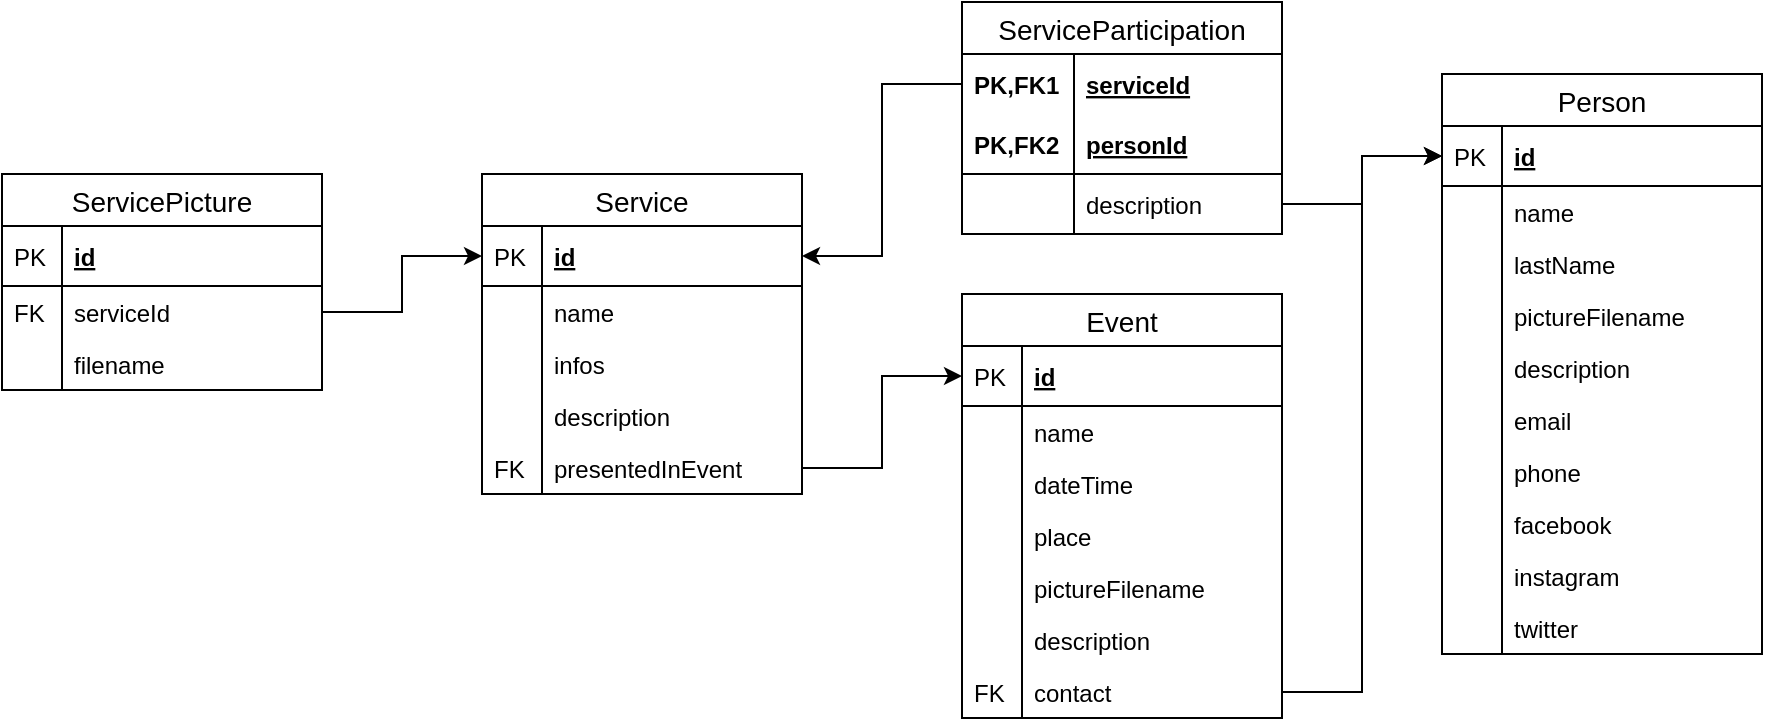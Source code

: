 <mxfile version="12.9.13" type="github">
  <diagram id="hEyKxy33xBOfwc49a35S" name="Page-1">
    <mxGraphModel dx="1860" dy="601" grid="1" gridSize="10" guides="1" tooltips="1" connect="1" arrows="1" fold="1" page="1" pageScale="1" pageWidth="827" pageHeight="1169" math="0" shadow="0">
      <root>
        <mxCell id="0" />
        <mxCell id="1" parent="0" />
        <mxCell id="F8qXASCYyBjZUGjVHtPD-25" style="edgeStyle=orthogonalEdgeStyle;rounded=0;orthogonalLoop=1;jettySize=auto;html=1;exitX=1;exitY=0.5;exitDx=0;exitDy=0;entryX=0;entryY=0.5;entryDx=0;entryDy=0;" parent="1" source="F8qXASCYyBjZUGjVHtPD-17" target="F8qXASCYyBjZUGjVHtPD-2" edge="1">
          <mxGeometry relative="1" as="geometry" />
        </mxCell>
        <mxCell id="F8qXASCYyBjZUGjVHtPD-48" style="edgeStyle=orthogonalEdgeStyle;rounded=0;orthogonalLoop=1;jettySize=auto;html=1;exitX=0;exitY=0.5;exitDx=0;exitDy=0;entryX=1;entryY=0.5;entryDx=0;entryDy=0;" parent="1" source="F8qXASCYyBjZUGjVHtPD-42" target="F8qXASCYyBjZUGjVHtPD-2" edge="1">
          <mxGeometry relative="1" as="geometry" />
        </mxCell>
        <mxCell id="F8qXASCYyBjZUGjVHtPD-1" value="Service" style="swimlane;fontStyle=0;childLayout=stackLayout;horizontal=1;startSize=26;horizontalStack=0;resizeParent=1;resizeParentMax=0;resizeLast=0;collapsible=1;marginBottom=0;align=center;fontSize=14;" parent="1" vertex="1">
          <mxGeometry x="-240" y="400" width="160" height="160" as="geometry" />
        </mxCell>
        <mxCell id="F8qXASCYyBjZUGjVHtPD-2" value="id" style="shape=partialRectangle;top=0;left=0;right=0;bottom=1;align=left;verticalAlign=middle;fillColor=none;spacingLeft=34;spacingRight=4;overflow=hidden;rotatable=0;points=[[0,0.5],[1,0.5]];portConstraint=eastwest;dropTarget=0;fontStyle=5;fontSize=12;" parent="F8qXASCYyBjZUGjVHtPD-1" vertex="1">
          <mxGeometry y="26" width="160" height="30" as="geometry" />
        </mxCell>
        <mxCell id="F8qXASCYyBjZUGjVHtPD-3" value="PK" style="shape=partialRectangle;top=0;left=0;bottom=0;fillColor=none;align=left;verticalAlign=middle;spacingLeft=4;spacingRight=4;overflow=hidden;rotatable=0;points=[];portConstraint=eastwest;part=1;fontSize=12;" parent="F8qXASCYyBjZUGjVHtPD-2" vertex="1" connectable="0">
          <mxGeometry width="30" height="30" as="geometry" />
        </mxCell>
        <mxCell id="F8qXASCYyBjZUGjVHtPD-4" value="name" style="shape=partialRectangle;top=0;left=0;right=0;bottom=0;align=left;verticalAlign=top;fillColor=none;spacingLeft=34;spacingRight=4;overflow=hidden;rotatable=0;points=[[0,0.5],[1,0.5]];portConstraint=eastwest;dropTarget=0;fontSize=12;" parent="F8qXASCYyBjZUGjVHtPD-1" vertex="1">
          <mxGeometry y="56" width="160" height="26" as="geometry" />
        </mxCell>
        <mxCell id="F8qXASCYyBjZUGjVHtPD-5" value="" style="shape=partialRectangle;top=0;left=0;bottom=0;fillColor=none;align=left;verticalAlign=top;spacingLeft=4;spacingRight=4;overflow=hidden;rotatable=0;points=[];portConstraint=eastwest;part=1;fontSize=12;" parent="F8qXASCYyBjZUGjVHtPD-4" vertex="1" connectable="0">
          <mxGeometry width="30" height="26" as="geometry" />
        </mxCell>
        <mxCell id="F8qXASCYyBjZUGjVHtPD-6" value="infos" style="shape=partialRectangle;top=0;left=0;right=0;bottom=0;align=left;verticalAlign=top;fillColor=none;spacingLeft=34;spacingRight=4;overflow=hidden;rotatable=0;points=[[0,0.5],[1,0.5]];portConstraint=eastwest;dropTarget=0;fontSize=12;" parent="F8qXASCYyBjZUGjVHtPD-1" vertex="1">
          <mxGeometry y="82" width="160" height="26" as="geometry" />
        </mxCell>
        <mxCell id="F8qXASCYyBjZUGjVHtPD-7" value="" style="shape=partialRectangle;top=0;left=0;bottom=0;fillColor=none;align=left;verticalAlign=top;spacingLeft=4;spacingRight=4;overflow=hidden;rotatable=0;points=[];portConstraint=eastwest;part=1;fontSize=12;" parent="F8qXASCYyBjZUGjVHtPD-6" vertex="1" connectable="0">
          <mxGeometry width="30" height="26" as="geometry" />
        </mxCell>
        <mxCell id="roz7lpAu7tyGoxZHOuFG-14" value="description" style="shape=partialRectangle;top=0;left=0;right=0;bottom=0;align=left;verticalAlign=top;fillColor=none;spacingLeft=34;spacingRight=4;overflow=hidden;rotatable=0;points=[[0,0.5],[1,0.5]];portConstraint=eastwest;dropTarget=0;fontSize=12;" parent="F8qXASCYyBjZUGjVHtPD-1" vertex="1">
          <mxGeometry y="108" width="160" height="26" as="geometry" />
        </mxCell>
        <mxCell id="roz7lpAu7tyGoxZHOuFG-15" value="" style="shape=partialRectangle;top=0;left=0;bottom=0;fillColor=none;align=left;verticalAlign=top;spacingLeft=4;spacingRight=4;overflow=hidden;rotatable=0;points=[];portConstraint=eastwest;part=1;fontSize=12;" parent="roz7lpAu7tyGoxZHOuFG-14" vertex="1" connectable="0">
          <mxGeometry width="30" height="26" as="geometry" />
        </mxCell>
        <mxCell id="F8qXASCYyBjZUGjVHtPD-12" value="presentedInEvent" style="shape=partialRectangle;top=0;left=0;right=0;bottom=0;align=left;verticalAlign=top;fillColor=none;spacingLeft=34;spacingRight=4;overflow=hidden;rotatable=0;points=[[0,0.5],[1,0.5]];portConstraint=eastwest;dropTarget=0;fontSize=12;" parent="F8qXASCYyBjZUGjVHtPD-1" vertex="1">
          <mxGeometry y="134" width="160" height="26" as="geometry" />
        </mxCell>
        <mxCell id="F8qXASCYyBjZUGjVHtPD-13" value="FK" style="shape=partialRectangle;top=0;left=0;bottom=0;fillColor=none;align=left;verticalAlign=top;spacingLeft=4;spacingRight=4;overflow=hidden;rotatable=0;points=[];portConstraint=eastwest;part=1;fontSize=12;" parent="F8qXASCYyBjZUGjVHtPD-12" vertex="1" connectable="0">
          <mxGeometry width="30" height="26" as="geometry" />
        </mxCell>
        <mxCell id="F8qXASCYyBjZUGjVHtPD-14" value="ServicePicture" style="swimlane;fontStyle=0;childLayout=stackLayout;horizontal=1;startSize=26;horizontalStack=0;resizeParent=1;resizeParentMax=0;resizeLast=0;collapsible=1;marginBottom=0;align=center;fontSize=14;" parent="1" vertex="1">
          <mxGeometry x="-480" y="400" width="160" height="108" as="geometry" />
        </mxCell>
        <mxCell id="F8qXASCYyBjZUGjVHtPD-15" value="id" style="shape=partialRectangle;top=0;left=0;right=0;bottom=1;align=left;verticalAlign=middle;fillColor=none;spacingLeft=34;spacingRight=4;overflow=hidden;rotatable=0;points=[[0,0.5],[1,0.5]];portConstraint=eastwest;dropTarget=0;fontStyle=5;fontSize=12;" parent="F8qXASCYyBjZUGjVHtPD-14" vertex="1">
          <mxGeometry y="26" width="160" height="30" as="geometry" />
        </mxCell>
        <mxCell id="F8qXASCYyBjZUGjVHtPD-16" value="PK" style="shape=partialRectangle;top=0;left=0;bottom=0;fillColor=none;align=left;verticalAlign=middle;spacingLeft=4;spacingRight=4;overflow=hidden;rotatable=0;points=[];portConstraint=eastwest;part=1;fontSize=12;" parent="F8qXASCYyBjZUGjVHtPD-15" vertex="1" connectable="0">
          <mxGeometry width="30" height="30" as="geometry" />
        </mxCell>
        <mxCell id="F8qXASCYyBjZUGjVHtPD-17" value="serviceId" style="shape=partialRectangle;top=0;left=0;right=0;bottom=0;align=left;verticalAlign=top;fillColor=none;spacingLeft=34;spacingRight=4;overflow=hidden;rotatable=0;points=[[0,0.5],[1,0.5]];portConstraint=eastwest;dropTarget=0;fontSize=12;" parent="F8qXASCYyBjZUGjVHtPD-14" vertex="1">
          <mxGeometry y="56" width="160" height="26" as="geometry" />
        </mxCell>
        <mxCell id="F8qXASCYyBjZUGjVHtPD-18" value="FK" style="shape=partialRectangle;top=0;left=0;bottom=0;fillColor=none;align=left;verticalAlign=top;spacingLeft=4;spacingRight=4;overflow=hidden;rotatable=0;points=[];portConstraint=eastwest;part=1;fontSize=12;" parent="F8qXASCYyBjZUGjVHtPD-17" vertex="1" connectable="0">
          <mxGeometry width="30" height="26" as="geometry" />
        </mxCell>
        <mxCell id="F8qXASCYyBjZUGjVHtPD-85" value="filename" style="shape=partialRectangle;top=0;left=0;right=0;bottom=0;align=left;verticalAlign=top;fillColor=none;spacingLeft=34;spacingRight=4;overflow=hidden;rotatable=0;points=[[0,0.5],[1,0.5]];portConstraint=eastwest;dropTarget=0;fontSize=12;" parent="F8qXASCYyBjZUGjVHtPD-14" vertex="1">
          <mxGeometry y="82" width="160" height="26" as="geometry" />
        </mxCell>
        <mxCell id="F8qXASCYyBjZUGjVHtPD-86" value="" style="shape=partialRectangle;top=0;left=0;bottom=0;fillColor=none;align=left;verticalAlign=top;spacingLeft=4;spacingRight=4;overflow=hidden;rotatable=0;points=[];portConstraint=eastwest;part=1;fontSize=12;" parent="F8qXASCYyBjZUGjVHtPD-85" vertex="1" connectable="0">
          <mxGeometry width="30" height="26" as="geometry" />
        </mxCell>
        <mxCell id="F8qXASCYyBjZUGjVHtPD-91" style="edgeStyle=orthogonalEdgeStyle;rounded=0;orthogonalLoop=1;jettySize=auto;html=1;exitX=1;exitY=0.5;exitDx=0;exitDy=0;entryX=0;entryY=0.5;entryDx=0;entryDy=0;" parent="1" source="F8qXASCYyBjZUGjVHtPD-44" target="F8qXASCYyBjZUGjVHtPD-50" edge="1">
          <mxGeometry relative="1" as="geometry">
            <mxPoint x="200" y="430" as="targetPoint" />
          </mxGeometry>
        </mxCell>
        <mxCell id="roz7lpAu7tyGoxZHOuFG-16" style="edgeStyle=orthogonalEdgeStyle;rounded=0;orthogonalLoop=1;jettySize=auto;html=1;exitX=1;exitY=0.5;exitDx=0;exitDy=0;entryX=0;entryY=0.5;entryDx=0;entryDy=0;" parent="1" source="F8qXASCYyBjZUGjVHtPD-12" target="roz7lpAu7tyGoxZHOuFG-2" edge="1">
          <mxGeometry relative="1" as="geometry" />
        </mxCell>
        <mxCell id="roz7lpAu7tyGoxZHOuFG-19" style="edgeStyle=orthogonalEdgeStyle;rounded=0;orthogonalLoop=1;jettySize=auto;html=1;exitX=1;exitY=0.5;exitDx=0;exitDy=0;entryX=0;entryY=0.5;entryDx=0;entryDy=0;" parent="1" source="roz7lpAu7tyGoxZHOuFG-8" target="F8qXASCYyBjZUGjVHtPD-50" edge="1">
          <mxGeometry relative="1" as="geometry">
            <Array as="points">
              <mxPoint x="200" y="659" />
              <mxPoint x="200" y="391" />
            </Array>
          </mxGeometry>
        </mxCell>
        <mxCell id="F8qXASCYyBjZUGjVHtPD-41" value="ServiceParticipation" style="swimlane;fontStyle=0;childLayout=stackLayout;horizontal=1;startSize=26;horizontalStack=0;resizeParent=1;resizeParentMax=0;resizeLast=0;collapsible=1;marginBottom=0;align=center;fontSize=14;" parent="1" vertex="1">
          <mxGeometry y="314" width="160" height="116" as="geometry" />
        </mxCell>
        <mxCell id="F8qXASCYyBjZUGjVHtPD-42" value="serviceId" style="shape=partialRectangle;top=0;left=0;right=0;bottom=0;align=left;verticalAlign=middle;fillColor=none;spacingLeft=60;spacingRight=4;overflow=hidden;rotatable=0;points=[[0,0.5],[1,0.5]];portConstraint=eastwest;dropTarget=0;fontStyle=5;fontSize=12;" parent="F8qXASCYyBjZUGjVHtPD-41" vertex="1">
          <mxGeometry y="26" width="160" height="30" as="geometry" />
        </mxCell>
        <mxCell id="F8qXASCYyBjZUGjVHtPD-43" value="PK,FK1" style="shape=partialRectangle;fontStyle=1;top=0;left=0;bottom=0;fillColor=none;align=left;verticalAlign=middle;spacingLeft=4;spacingRight=4;overflow=hidden;rotatable=0;points=[];portConstraint=eastwest;part=1;fontSize=12;" parent="F8qXASCYyBjZUGjVHtPD-42" vertex="1" connectable="0">
          <mxGeometry width="56" height="30" as="geometry" />
        </mxCell>
        <mxCell id="LpWFvHeWg4gAuixz16tr-12" value="personId" style="shape=partialRectangle;top=0;left=0;right=0;bottom=1;align=left;verticalAlign=middle;fillColor=none;spacingLeft=60;spacingRight=4;overflow=hidden;rotatable=0;points=[[0,0.5],[1,0.5]];portConstraint=eastwest;dropTarget=0;fontStyle=5;fontSize=12;" vertex="1" parent="F8qXASCYyBjZUGjVHtPD-41">
          <mxGeometry y="56" width="160" height="30" as="geometry" />
        </mxCell>
        <mxCell id="LpWFvHeWg4gAuixz16tr-13" value="PK,FK2" style="shape=partialRectangle;fontStyle=1;top=0;left=0;bottom=0;fillColor=none;align=left;verticalAlign=middle;spacingLeft=4;spacingRight=4;overflow=hidden;rotatable=0;points=[];portConstraint=eastwest;part=1;fontSize=12;" vertex="1" connectable="0" parent="LpWFvHeWg4gAuixz16tr-12">
          <mxGeometry width="56" height="30" as="geometry" />
        </mxCell>
        <mxCell id="F8qXASCYyBjZUGjVHtPD-44" value="description" style="shape=partialRectangle;top=0;left=0;right=0;bottom=1;align=left;verticalAlign=middle;fillColor=none;spacingLeft=60;spacingRight=4;overflow=hidden;rotatable=0;points=[[0,0.5],[1,0.5]];portConstraint=eastwest;dropTarget=0;fontStyle=0;fontSize=12;" parent="F8qXASCYyBjZUGjVHtPD-41" vertex="1">
          <mxGeometry y="86" width="160" height="30" as="geometry" />
        </mxCell>
        <mxCell id="F8qXASCYyBjZUGjVHtPD-45" value="" style="shape=partialRectangle;fontStyle=1;top=0;left=0;bottom=0;fillColor=none;align=left;verticalAlign=middle;spacingLeft=4;spacingRight=4;overflow=hidden;rotatable=0;points=[];portConstraint=eastwest;part=1;fontSize=12;" parent="F8qXASCYyBjZUGjVHtPD-44" vertex="1" connectable="0">
          <mxGeometry width="56" height="30" as="geometry" />
        </mxCell>
        <mxCell id="roz7lpAu7tyGoxZHOuFG-1" value="Event" style="swimlane;fontStyle=0;childLayout=stackLayout;horizontal=1;startSize=26;horizontalStack=0;resizeParent=1;resizeParentMax=0;resizeLast=0;collapsible=1;marginBottom=0;align=center;fontSize=14;" parent="1" vertex="1">
          <mxGeometry y="460" width="160" height="212" as="geometry" />
        </mxCell>
        <mxCell id="roz7lpAu7tyGoxZHOuFG-2" value="id" style="shape=partialRectangle;top=0;left=0;right=0;bottom=1;align=left;verticalAlign=middle;fillColor=none;spacingLeft=34;spacingRight=4;overflow=hidden;rotatable=0;points=[[0,0.5],[1,0.5]];portConstraint=eastwest;dropTarget=0;fontStyle=5;fontSize=12;" parent="roz7lpAu7tyGoxZHOuFG-1" vertex="1">
          <mxGeometry y="26" width="160" height="30" as="geometry" />
        </mxCell>
        <mxCell id="roz7lpAu7tyGoxZHOuFG-3" value="PK" style="shape=partialRectangle;top=0;left=0;bottom=0;fillColor=none;align=left;verticalAlign=middle;spacingLeft=4;spacingRight=4;overflow=hidden;rotatable=0;points=[];portConstraint=eastwest;part=1;fontSize=12;" parent="roz7lpAu7tyGoxZHOuFG-2" vertex="1" connectable="0">
          <mxGeometry width="30" height="30" as="geometry" />
        </mxCell>
        <mxCell id="roz7lpAu7tyGoxZHOuFG-4" value="name" style="shape=partialRectangle;top=0;left=0;right=0;bottom=0;align=left;verticalAlign=top;fillColor=none;spacingLeft=34;spacingRight=4;overflow=hidden;rotatable=0;points=[[0,0.5],[1,0.5]];portConstraint=eastwest;dropTarget=0;fontSize=12;" parent="roz7lpAu7tyGoxZHOuFG-1" vertex="1">
          <mxGeometry y="56" width="160" height="26" as="geometry" />
        </mxCell>
        <mxCell id="roz7lpAu7tyGoxZHOuFG-5" value="" style="shape=partialRectangle;top=0;left=0;bottom=0;fillColor=none;align=left;verticalAlign=top;spacingLeft=4;spacingRight=4;overflow=hidden;rotatable=0;points=[];portConstraint=eastwest;part=1;fontSize=12;" parent="roz7lpAu7tyGoxZHOuFG-4" vertex="1" connectable="0">
          <mxGeometry width="30" height="26" as="geometry" />
        </mxCell>
        <mxCell id="nHtQ6auOKDyPO9Jg9fpP-1" value="dateTime" style="shape=partialRectangle;top=0;left=0;right=0;bottom=0;align=left;verticalAlign=top;fillColor=none;spacingLeft=34;spacingRight=4;overflow=hidden;rotatable=0;points=[[0,0.5],[1,0.5]];portConstraint=eastwest;dropTarget=0;fontSize=12;" parent="roz7lpAu7tyGoxZHOuFG-1" vertex="1">
          <mxGeometry y="82" width="160" height="26" as="geometry" />
        </mxCell>
        <mxCell id="nHtQ6auOKDyPO9Jg9fpP-2" value="" style="shape=partialRectangle;top=0;left=0;bottom=0;fillColor=none;align=left;verticalAlign=top;spacingLeft=4;spacingRight=4;overflow=hidden;rotatable=0;points=[];portConstraint=eastwest;part=1;fontSize=12;" parent="nHtQ6auOKDyPO9Jg9fpP-1" vertex="1" connectable="0">
          <mxGeometry width="30" height="26" as="geometry" />
        </mxCell>
        <mxCell id="roz7lpAu7tyGoxZHOuFG-6" value="place" style="shape=partialRectangle;top=0;left=0;right=0;bottom=0;align=left;verticalAlign=top;fillColor=none;spacingLeft=34;spacingRight=4;overflow=hidden;rotatable=0;points=[[0,0.5],[1,0.5]];portConstraint=eastwest;dropTarget=0;fontSize=12;" parent="roz7lpAu7tyGoxZHOuFG-1" vertex="1">
          <mxGeometry y="108" width="160" height="26" as="geometry" />
        </mxCell>
        <mxCell id="roz7lpAu7tyGoxZHOuFG-7" value="" style="shape=partialRectangle;top=0;left=0;bottom=0;fillColor=none;align=left;verticalAlign=top;spacingLeft=4;spacingRight=4;overflow=hidden;rotatable=0;points=[];portConstraint=eastwest;part=1;fontSize=12;" parent="roz7lpAu7tyGoxZHOuFG-6" vertex="1" connectable="0">
          <mxGeometry width="30" height="26" as="geometry" />
        </mxCell>
        <mxCell id="roz7lpAu7tyGoxZHOuFG-12" value="pictureFilename" style="shape=partialRectangle;top=0;left=0;right=0;bottom=0;align=left;verticalAlign=top;fillColor=none;spacingLeft=34;spacingRight=4;overflow=hidden;rotatable=0;points=[[0,0.5],[1,0.5]];portConstraint=eastwest;dropTarget=0;fontSize=12;" parent="roz7lpAu7tyGoxZHOuFG-1" vertex="1">
          <mxGeometry y="134" width="160" height="26" as="geometry" />
        </mxCell>
        <mxCell id="roz7lpAu7tyGoxZHOuFG-13" value="" style="shape=partialRectangle;top=0;left=0;bottom=0;fillColor=none;align=left;verticalAlign=top;spacingLeft=4;spacingRight=4;overflow=hidden;rotatable=0;points=[];portConstraint=eastwest;part=1;fontSize=12;" parent="roz7lpAu7tyGoxZHOuFG-12" vertex="1" connectable="0">
          <mxGeometry width="30" height="26" as="geometry" />
        </mxCell>
        <mxCell id="roz7lpAu7tyGoxZHOuFG-17" value="description" style="shape=partialRectangle;top=0;left=0;right=0;bottom=0;align=left;verticalAlign=top;fillColor=none;spacingLeft=34;spacingRight=4;overflow=hidden;rotatable=0;points=[[0,0.5],[1,0.5]];portConstraint=eastwest;dropTarget=0;fontSize=12;" parent="roz7lpAu7tyGoxZHOuFG-1" vertex="1">
          <mxGeometry y="160" width="160" height="26" as="geometry" />
        </mxCell>
        <mxCell id="roz7lpAu7tyGoxZHOuFG-18" value="" style="shape=partialRectangle;top=0;left=0;bottom=0;fillColor=none;align=left;verticalAlign=top;spacingLeft=4;spacingRight=4;overflow=hidden;rotatable=0;points=[];portConstraint=eastwest;part=1;fontSize=12;" parent="roz7lpAu7tyGoxZHOuFG-17" vertex="1" connectable="0">
          <mxGeometry width="30" height="26" as="geometry" />
        </mxCell>
        <mxCell id="roz7lpAu7tyGoxZHOuFG-8" value="contact" style="shape=partialRectangle;top=0;left=0;right=0;bottom=0;align=left;verticalAlign=top;fillColor=none;spacingLeft=34;spacingRight=4;overflow=hidden;rotatable=0;points=[[0,0.5],[1,0.5]];portConstraint=eastwest;dropTarget=0;fontSize=12;" parent="roz7lpAu7tyGoxZHOuFG-1" vertex="1">
          <mxGeometry y="186" width="160" height="26" as="geometry" />
        </mxCell>
        <mxCell id="roz7lpAu7tyGoxZHOuFG-9" value="FK" style="shape=partialRectangle;top=0;left=0;bottom=0;fillColor=none;align=left;verticalAlign=top;spacingLeft=4;spacingRight=4;overflow=hidden;rotatable=0;points=[];portConstraint=eastwest;part=1;fontSize=12;" parent="roz7lpAu7tyGoxZHOuFG-8" vertex="1" connectable="0">
          <mxGeometry width="30" height="26" as="geometry" />
        </mxCell>
        <mxCell id="F8qXASCYyBjZUGjVHtPD-49" value="Person" style="swimlane;fontStyle=0;childLayout=stackLayout;horizontal=1;startSize=26;horizontalStack=0;resizeParent=1;resizeParentMax=0;resizeLast=0;collapsible=1;marginBottom=0;align=center;fontSize=14;" parent="1" vertex="1">
          <mxGeometry x="240" y="350" width="160" height="290" as="geometry" />
        </mxCell>
        <mxCell id="F8qXASCYyBjZUGjVHtPD-50" value="id" style="shape=partialRectangle;top=0;left=0;right=0;bottom=1;align=left;verticalAlign=middle;fillColor=none;spacingLeft=34;spacingRight=4;overflow=hidden;rotatable=0;points=[[0,0.5],[1,0.5]];portConstraint=eastwest;dropTarget=0;fontStyle=5;fontSize=12;" parent="F8qXASCYyBjZUGjVHtPD-49" vertex="1">
          <mxGeometry y="26" width="160" height="30" as="geometry" />
        </mxCell>
        <mxCell id="F8qXASCYyBjZUGjVHtPD-51" value="PK" style="shape=partialRectangle;top=0;left=0;bottom=0;fillColor=none;align=left;verticalAlign=middle;spacingLeft=4;spacingRight=4;overflow=hidden;rotatable=0;points=[];portConstraint=eastwest;part=1;fontSize=12;" parent="F8qXASCYyBjZUGjVHtPD-50" vertex="1" connectable="0">
          <mxGeometry width="30" height="30" as="geometry" />
        </mxCell>
        <mxCell id="F8qXASCYyBjZUGjVHtPD-52" value="name" style="shape=partialRectangle;top=0;left=0;right=0;bottom=0;align=left;verticalAlign=top;fillColor=none;spacingLeft=34;spacingRight=4;overflow=hidden;rotatable=0;points=[[0,0.5],[1,0.5]];portConstraint=eastwest;dropTarget=0;fontSize=12;" parent="F8qXASCYyBjZUGjVHtPD-49" vertex="1">
          <mxGeometry y="56" width="160" height="26" as="geometry" />
        </mxCell>
        <mxCell id="F8qXASCYyBjZUGjVHtPD-53" value="" style="shape=partialRectangle;top=0;left=0;bottom=0;fillColor=none;align=left;verticalAlign=top;spacingLeft=4;spacingRight=4;overflow=hidden;rotatable=0;points=[];portConstraint=eastwest;part=1;fontSize=12;" parent="F8qXASCYyBjZUGjVHtPD-52" vertex="1" connectable="0">
          <mxGeometry width="30" height="26" as="geometry" />
        </mxCell>
        <mxCell id="F8qXASCYyBjZUGjVHtPD-54" value="lastName" style="shape=partialRectangle;top=0;left=0;right=0;bottom=0;align=left;verticalAlign=top;fillColor=none;spacingLeft=34;spacingRight=4;overflow=hidden;rotatable=0;points=[[0,0.5],[1,0.5]];portConstraint=eastwest;dropTarget=0;fontSize=12;" parent="F8qXASCYyBjZUGjVHtPD-49" vertex="1">
          <mxGeometry y="82" width="160" height="26" as="geometry" />
        </mxCell>
        <mxCell id="F8qXASCYyBjZUGjVHtPD-55" value="" style="shape=partialRectangle;top=0;left=0;bottom=0;fillColor=none;align=left;verticalAlign=top;spacingLeft=4;spacingRight=4;overflow=hidden;rotatable=0;points=[];portConstraint=eastwest;part=1;fontSize=12;" parent="F8qXASCYyBjZUGjVHtPD-54" vertex="1" connectable="0">
          <mxGeometry width="30" height="26" as="geometry" />
        </mxCell>
        <mxCell id="F8qXASCYyBjZUGjVHtPD-56" value="pictureFilename" style="shape=partialRectangle;top=0;left=0;right=0;bottom=0;align=left;verticalAlign=top;fillColor=none;spacingLeft=34;spacingRight=4;overflow=hidden;rotatable=0;points=[[0,0.5],[1,0.5]];portConstraint=eastwest;dropTarget=0;fontSize=12;" parent="F8qXASCYyBjZUGjVHtPD-49" vertex="1">
          <mxGeometry y="108" width="160" height="26" as="geometry" />
        </mxCell>
        <mxCell id="F8qXASCYyBjZUGjVHtPD-57" value="" style="shape=partialRectangle;top=0;left=0;bottom=0;fillColor=none;align=left;verticalAlign=top;spacingLeft=4;spacingRight=4;overflow=hidden;rotatable=0;points=[];portConstraint=eastwest;part=1;fontSize=12;" parent="F8qXASCYyBjZUGjVHtPD-56" vertex="1" connectable="0">
          <mxGeometry width="30" height="26" as="geometry" />
        </mxCell>
        <mxCell id="LpWFvHeWg4gAuixz16tr-14" value="description" style="shape=partialRectangle;top=0;left=0;right=0;bottom=0;align=left;verticalAlign=top;fillColor=none;spacingLeft=34;spacingRight=4;overflow=hidden;rotatable=0;points=[[0,0.5],[1,0.5]];portConstraint=eastwest;dropTarget=0;fontSize=12;" vertex="1" parent="F8qXASCYyBjZUGjVHtPD-49">
          <mxGeometry y="134" width="160" height="26" as="geometry" />
        </mxCell>
        <mxCell id="LpWFvHeWg4gAuixz16tr-15" value="" style="shape=partialRectangle;top=0;left=0;bottom=0;fillColor=none;align=left;verticalAlign=top;spacingLeft=4;spacingRight=4;overflow=hidden;rotatable=0;points=[];portConstraint=eastwest;part=1;fontSize=12;" vertex="1" connectable="0" parent="LpWFvHeWg4gAuixz16tr-14">
          <mxGeometry width="30" height="26" as="geometry" />
        </mxCell>
        <mxCell id="LpWFvHeWg4gAuixz16tr-16" value="email" style="shape=partialRectangle;top=0;left=0;right=0;bottom=0;align=left;verticalAlign=top;fillColor=none;spacingLeft=34;spacingRight=4;overflow=hidden;rotatable=0;points=[[0,0.5],[1,0.5]];portConstraint=eastwest;dropTarget=0;fontSize=12;" vertex="1" parent="F8qXASCYyBjZUGjVHtPD-49">
          <mxGeometry y="160" width="160" height="26" as="geometry" />
        </mxCell>
        <mxCell id="LpWFvHeWg4gAuixz16tr-17" value="" style="shape=partialRectangle;top=0;left=0;bottom=0;fillColor=none;align=left;verticalAlign=top;spacingLeft=4;spacingRight=4;overflow=hidden;rotatable=0;points=[];portConstraint=eastwest;part=1;fontSize=12;" vertex="1" connectable="0" parent="LpWFvHeWg4gAuixz16tr-16">
          <mxGeometry width="30" height="26" as="geometry" />
        </mxCell>
        <mxCell id="LpWFvHeWg4gAuixz16tr-18" value="phone" style="shape=partialRectangle;top=0;left=0;right=0;bottom=0;align=left;verticalAlign=top;fillColor=none;spacingLeft=34;spacingRight=4;overflow=hidden;rotatable=0;points=[[0,0.5],[1,0.5]];portConstraint=eastwest;dropTarget=0;fontSize=12;" vertex="1" parent="F8qXASCYyBjZUGjVHtPD-49">
          <mxGeometry y="186" width="160" height="26" as="geometry" />
        </mxCell>
        <mxCell id="LpWFvHeWg4gAuixz16tr-19" value="" style="shape=partialRectangle;top=0;left=0;bottom=0;fillColor=none;align=left;verticalAlign=top;spacingLeft=4;spacingRight=4;overflow=hidden;rotatable=0;points=[];portConstraint=eastwest;part=1;fontSize=12;" vertex="1" connectable="0" parent="LpWFvHeWg4gAuixz16tr-18">
          <mxGeometry width="30" height="26" as="geometry" />
        </mxCell>
        <mxCell id="LpWFvHeWg4gAuixz16tr-22" value="facebook" style="shape=partialRectangle;top=0;left=0;right=0;bottom=0;align=left;verticalAlign=top;fillColor=none;spacingLeft=34;spacingRight=4;overflow=hidden;rotatable=0;points=[[0,0.5],[1,0.5]];portConstraint=eastwest;dropTarget=0;fontSize=12;" vertex="1" parent="F8qXASCYyBjZUGjVHtPD-49">
          <mxGeometry y="212" width="160" height="26" as="geometry" />
        </mxCell>
        <mxCell id="LpWFvHeWg4gAuixz16tr-23" value="" style="shape=partialRectangle;top=0;left=0;bottom=0;fillColor=none;align=left;verticalAlign=top;spacingLeft=4;spacingRight=4;overflow=hidden;rotatable=0;points=[];portConstraint=eastwest;part=1;fontSize=12;" vertex="1" connectable="0" parent="LpWFvHeWg4gAuixz16tr-22">
          <mxGeometry width="30" height="26" as="geometry" />
        </mxCell>
        <mxCell id="LpWFvHeWg4gAuixz16tr-20" value="instagram" style="shape=partialRectangle;top=0;left=0;right=0;bottom=0;align=left;verticalAlign=top;fillColor=none;spacingLeft=34;spacingRight=4;overflow=hidden;rotatable=0;points=[[0,0.5],[1,0.5]];portConstraint=eastwest;dropTarget=0;fontSize=12;" vertex="1" parent="F8qXASCYyBjZUGjVHtPD-49">
          <mxGeometry y="238" width="160" height="26" as="geometry" />
        </mxCell>
        <mxCell id="LpWFvHeWg4gAuixz16tr-21" value="" style="shape=partialRectangle;top=0;left=0;bottom=0;fillColor=none;align=left;verticalAlign=top;spacingLeft=4;spacingRight=4;overflow=hidden;rotatable=0;points=[];portConstraint=eastwest;part=1;fontSize=12;" vertex="1" connectable="0" parent="LpWFvHeWg4gAuixz16tr-20">
          <mxGeometry width="30" height="26" as="geometry" />
        </mxCell>
        <mxCell id="F8qXASCYyBjZUGjVHtPD-89" value="twitter" style="shape=partialRectangle;top=0;left=0;right=0;bottom=0;align=left;verticalAlign=top;fillColor=none;spacingLeft=34;spacingRight=4;overflow=hidden;rotatable=0;points=[[0,0.5],[1,0.5]];portConstraint=eastwest;dropTarget=0;fontSize=12;" parent="F8qXASCYyBjZUGjVHtPD-49" vertex="1">
          <mxGeometry y="264" width="160" height="26" as="geometry" />
        </mxCell>
        <mxCell id="F8qXASCYyBjZUGjVHtPD-90" value="" style="shape=partialRectangle;top=0;left=0;bottom=0;fillColor=none;align=left;verticalAlign=top;spacingLeft=4;spacingRight=4;overflow=hidden;rotatable=0;points=[];portConstraint=eastwest;part=1;fontSize=12;" parent="F8qXASCYyBjZUGjVHtPD-89" vertex="1" connectable="0">
          <mxGeometry width="30" height="26" as="geometry" />
        </mxCell>
      </root>
    </mxGraphModel>
  </diagram>
</mxfile>
